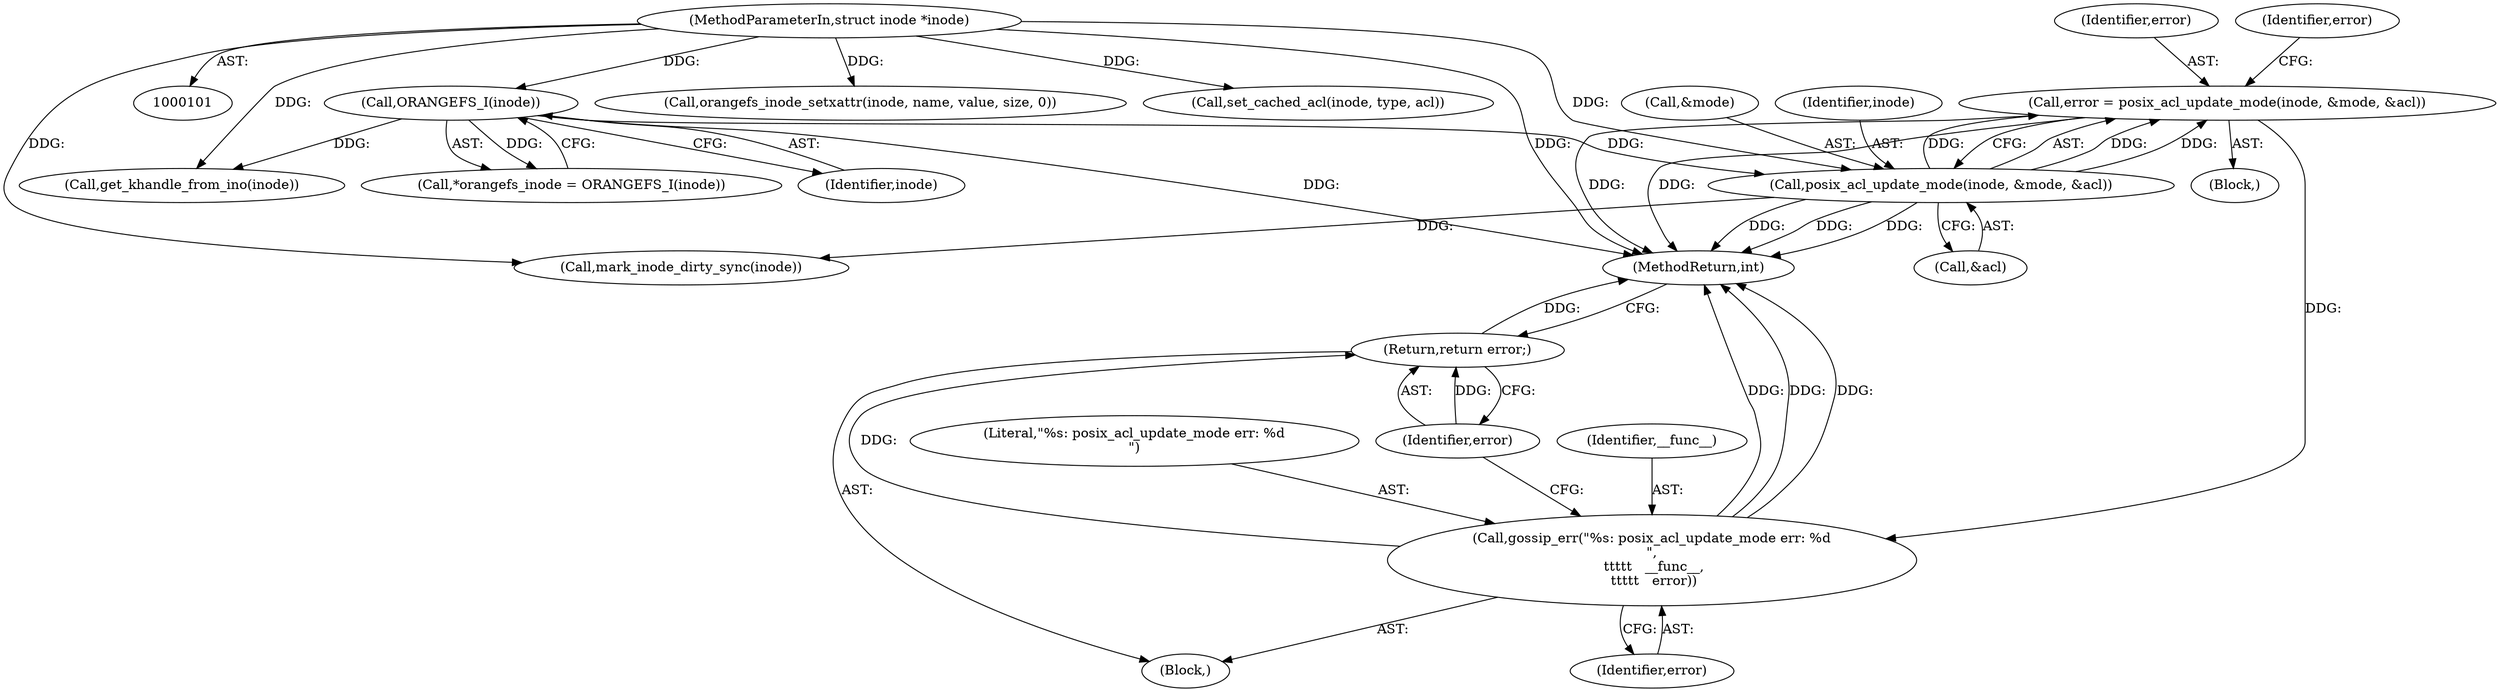 digraph "0_linux_073931017b49d9458aa351605b43a7e34598caef_10@API" {
"1000138" [label="(Call,error = posix_acl_update_mode(inode, &mode, &acl))"];
"1000140" [label="(Call,posix_acl_update_mode(inode, &mode, &acl))"];
"1000109" [label="(Call,ORANGEFS_I(inode))"];
"1000102" [label="(MethodParameterIn,struct inode *inode)"];
"1000149" [label="(Call,gossip_err(\"%s: posix_acl_update_mode err: %d\n\",\n \t\t\t\t\t   __func__,\n \t\t\t\t\t   error))"];
"1000153" [label="(Return,return error;)"];
"1000188" [label="(Call,get_khandle_from_ino(inode))"];
"1000136" [label="(Block,)"];
"1000107" [label="(Call,*orangefs_inode = ORANGEFS_I(inode))"];
"1000151" [label="(Identifier,__func__)"];
"1000144" [label="(Call,&acl)"];
"1000148" [label="(Block,)"];
"1000138" [label="(Call,error = posix_acl_update_mode(inode, &mode, &acl))"];
"1000109" [label="(Call,ORANGEFS_I(inode))"];
"1000142" [label="(Call,&mode)"];
"1000235" [label="(Call,orangefs_inode_setxattr(inode, name, value, size, 0))"];
"1000110" [label="(Identifier,inode)"];
"1000102" [label="(MethodParameterIn,struct inode *inode)"];
"1000152" [label="(Identifier,error)"];
"1000140" [label="(Call,posix_acl_update_mode(inode, &mode, &acl))"];
"1000141" [label="(Identifier,inode)"];
"1000247" [label="(Call,set_cached_acl(inode, type, acl))"];
"1000139" [label="(Identifier,error)"];
"1000150" [label="(Literal,\"%s: posix_acl_update_mode err: %d\n\")"];
"1000253" [label="(MethodReturn,int)"];
"1000147" [label="(Identifier,error)"];
"1000153" [label="(Return,return error;)"];
"1000149" [label="(Call,gossip_err(\"%s: posix_acl_update_mode err: %d\n\",\n \t\t\t\t\t   __func__,\n \t\t\t\t\t   error))"];
"1000154" [label="(Identifier,error)"];
"1000168" [label="(Call,mark_inode_dirty_sync(inode))"];
"1000138" -> "1000136"  [label="AST: "];
"1000138" -> "1000140"  [label="CFG: "];
"1000139" -> "1000138"  [label="AST: "];
"1000140" -> "1000138"  [label="AST: "];
"1000147" -> "1000138"  [label="CFG: "];
"1000138" -> "1000253"  [label="DDG: "];
"1000138" -> "1000253"  [label="DDG: "];
"1000140" -> "1000138"  [label="DDG: "];
"1000140" -> "1000138"  [label="DDG: "];
"1000140" -> "1000138"  [label="DDG: "];
"1000138" -> "1000149"  [label="DDG: "];
"1000140" -> "1000144"  [label="CFG: "];
"1000141" -> "1000140"  [label="AST: "];
"1000142" -> "1000140"  [label="AST: "];
"1000144" -> "1000140"  [label="AST: "];
"1000140" -> "1000253"  [label="DDG: "];
"1000140" -> "1000253"  [label="DDG: "];
"1000140" -> "1000253"  [label="DDG: "];
"1000109" -> "1000140"  [label="DDG: "];
"1000102" -> "1000140"  [label="DDG: "];
"1000140" -> "1000168"  [label="DDG: "];
"1000109" -> "1000107"  [label="AST: "];
"1000109" -> "1000110"  [label="CFG: "];
"1000110" -> "1000109"  [label="AST: "];
"1000107" -> "1000109"  [label="CFG: "];
"1000109" -> "1000253"  [label="DDG: "];
"1000109" -> "1000107"  [label="DDG: "];
"1000102" -> "1000109"  [label="DDG: "];
"1000109" -> "1000188"  [label="DDG: "];
"1000102" -> "1000101"  [label="AST: "];
"1000102" -> "1000253"  [label="DDG: "];
"1000102" -> "1000168"  [label="DDG: "];
"1000102" -> "1000188"  [label="DDG: "];
"1000102" -> "1000235"  [label="DDG: "];
"1000102" -> "1000247"  [label="DDG: "];
"1000149" -> "1000148"  [label="AST: "];
"1000149" -> "1000152"  [label="CFG: "];
"1000150" -> "1000149"  [label="AST: "];
"1000151" -> "1000149"  [label="AST: "];
"1000152" -> "1000149"  [label="AST: "];
"1000154" -> "1000149"  [label="CFG: "];
"1000149" -> "1000253"  [label="DDG: "];
"1000149" -> "1000253"  [label="DDG: "];
"1000149" -> "1000253"  [label="DDG: "];
"1000149" -> "1000153"  [label="DDG: "];
"1000153" -> "1000148"  [label="AST: "];
"1000153" -> "1000154"  [label="CFG: "];
"1000154" -> "1000153"  [label="AST: "];
"1000253" -> "1000153"  [label="CFG: "];
"1000153" -> "1000253"  [label="DDG: "];
"1000154" -> "1000153"  [label="DDG: "];
}

